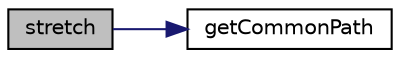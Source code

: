 digraph "stretch"
{
  edge [fontname="Helvetica",fontsize="10",labelfontname="Helvetica",labelfontsize="10"];
  node [fontname="Helvetica",fontsize="10",shape=record];
  rankdir="LR";
  Node1 [label="stretch",height=0.2,width=0.4,color="black", fillcolor="grey75", style="filled" fontcolor="black"];
  Node1 -> Node2 [color="midnightblue",fontsize="10",style="solid",fontname="Helvetica"];
  Node2 [label="getCommonPath",height=0.2,width=0.4,color="black", fillcolor="white", style="filled",URL="$class_simple_realm.html#a2bdc5b6a51fd89e6c3b5fa8488ffda48"];
}
